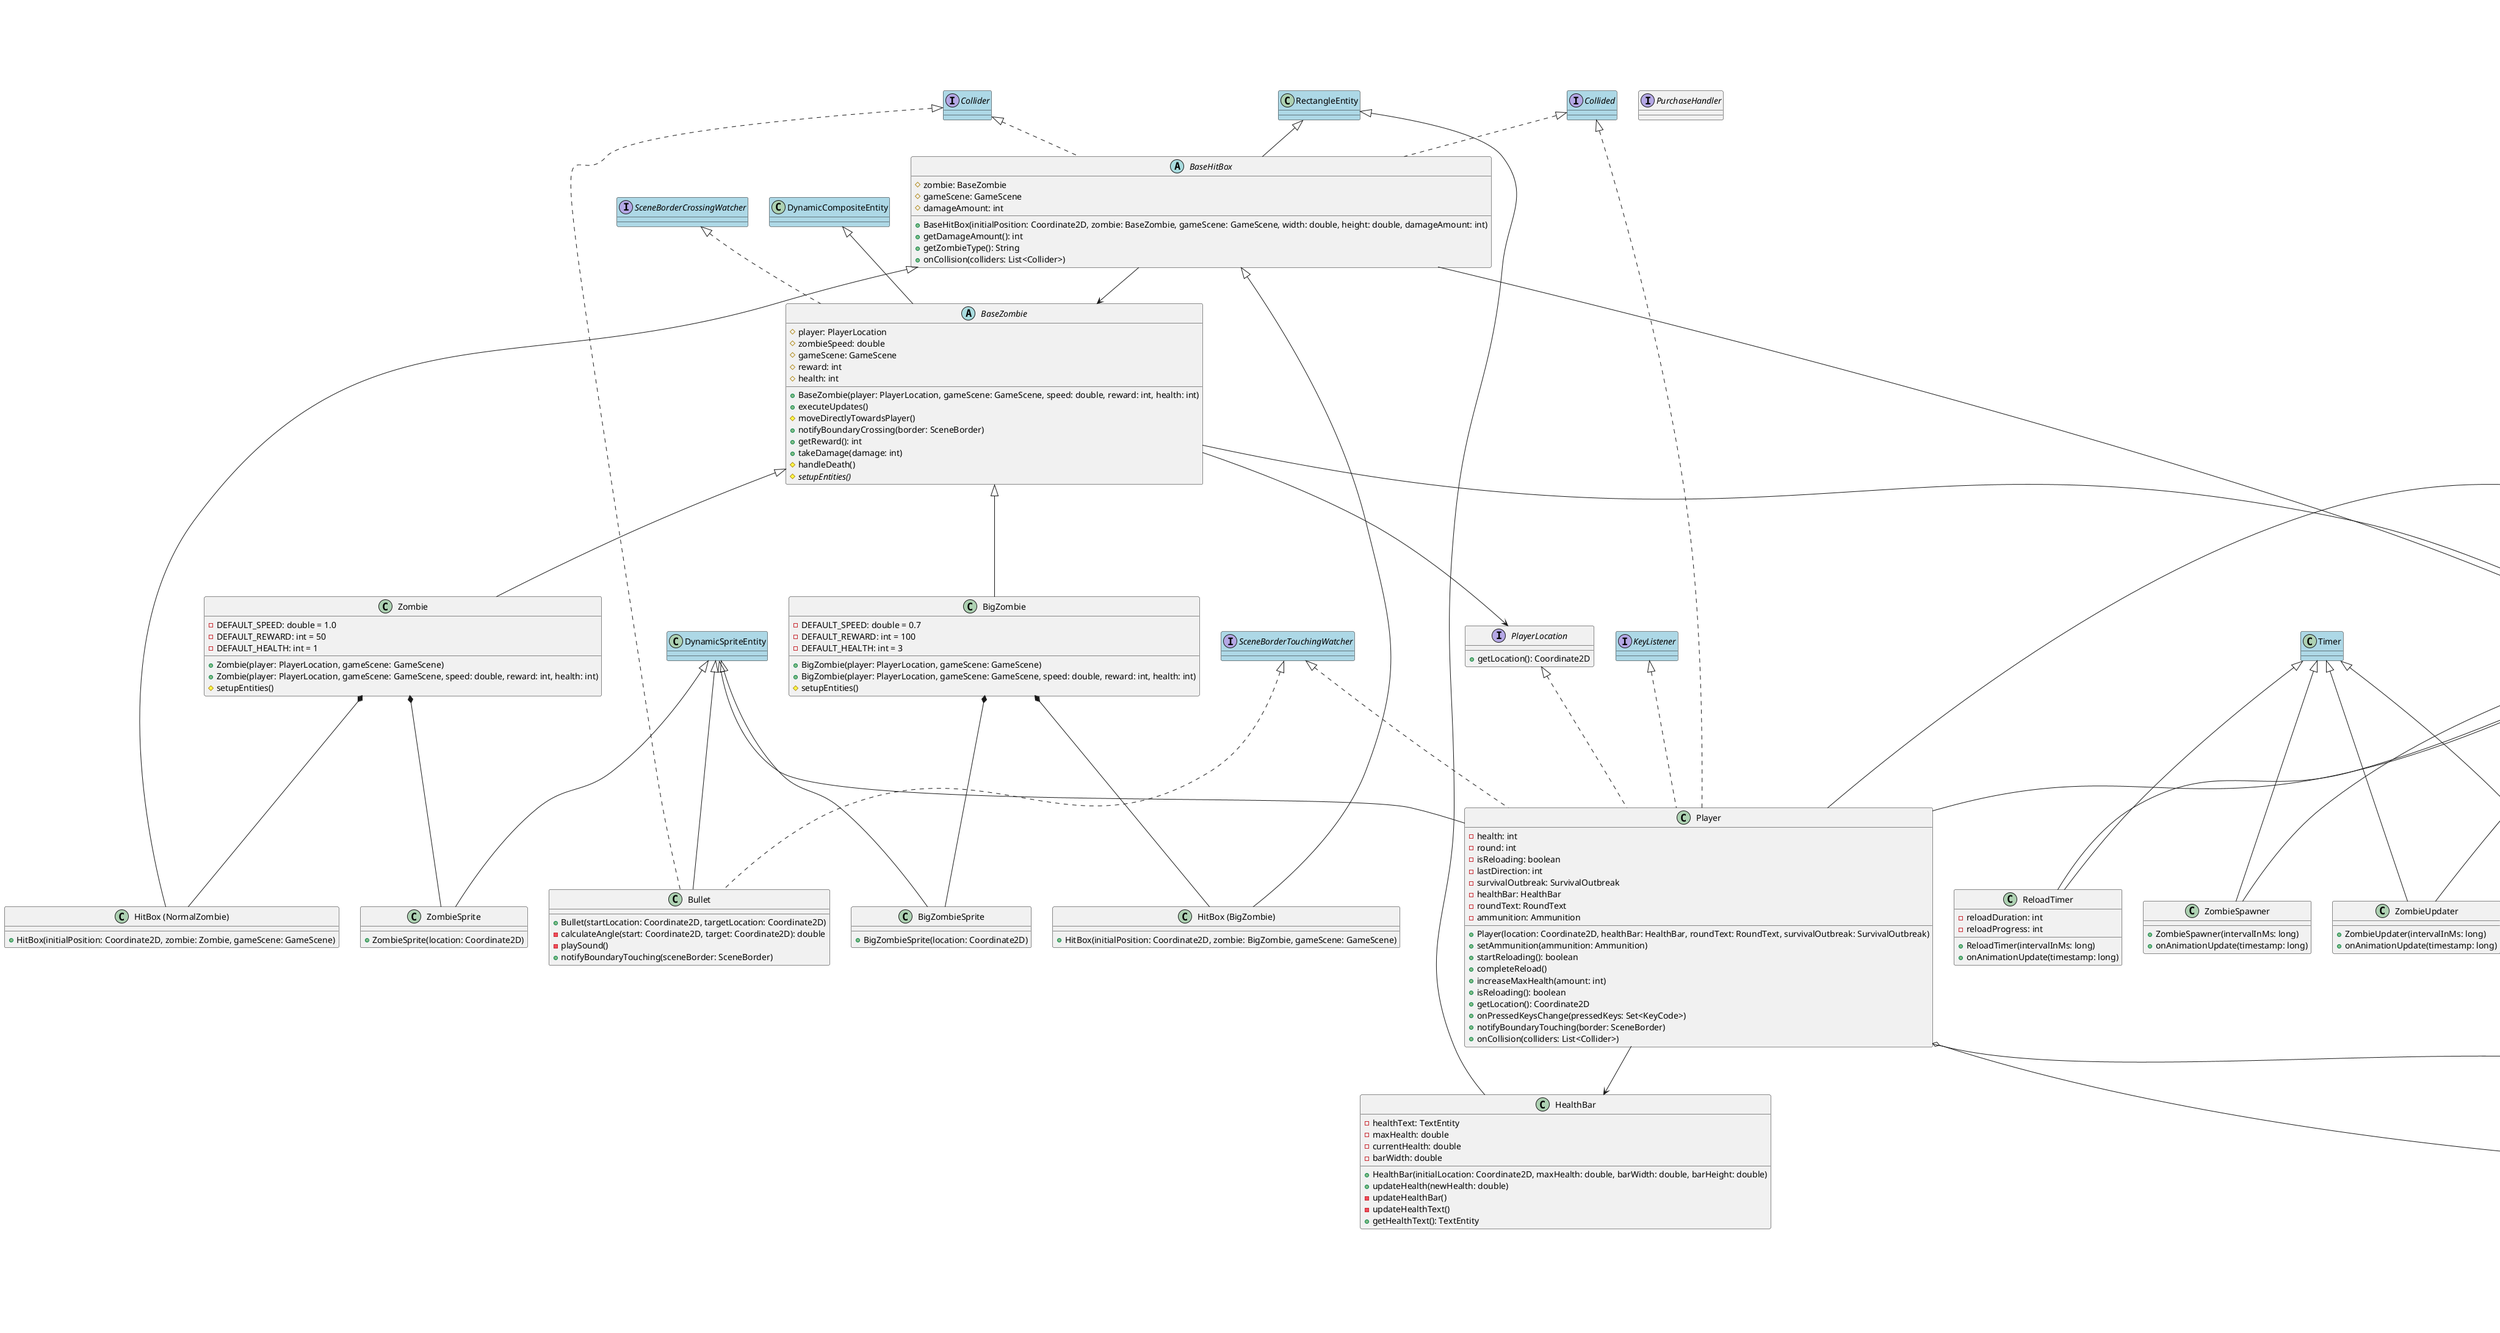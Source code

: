 @startuml Survival Outbreak Game Class Diagram

class YaegerGame #lightblue
class DynamicSpriteEntity #lightblue
class DynamicCompositeEntity #lightblue
class RectangleEntity #lightblue
class TextEntity #lightblue
class Timer #lightblue
class StaticScene #lightblue
class DynamicScene #lightblue
interface KeyListener #lightblue
interface SceneBorderTouchingWatcher #lightblue
interface SceneBorderCrossingWatcher #lightblue
interface Collider #lightblue
interface Collided #lightblue
interface MouseButtonPressedListener #lightblue
interface MouseEnterListener #lightblue
interface MouseExitListener #lightblue
interface TimerContainer #lightblue
interface PurchaseHandler

class SurvivalOutbreak extends YaegerGame {
  +setupGame()
  +setupScenes()
  +setActiveScene(int sceneNumber)
  +quit()
  +main(String[] args)
}

interface PlayerLocation {
  +getLocation(): Coordinate2D
}

class Player extends DynamicSpriteEntity implements KeyListener, SceneBorderTouchingWatcher, Collided, PlayerLocation {
  -health: int
  -round: int
  -isReloading: boolean
  -lastDirection: int
  -survivalOutbreak: SurvivalOutbreak
  -healthBar: HealthBar
  -roundText: RoundText
  -ammunition: Ammunition
  +Player(location: Coordinate2D, healthBar: HealthBar, roundText: RoundText, survivalOutbreak: SurvivalOutbreak)
  +setAmmunition(ammunition: Ammunition)
  +startReloading(): boolean
  +completeReload()
  +increaseMaxHealth(amount: int)
  +isReloading(): boolean
  +getLocation(): Coordinate2D
  +onPressedKeysChange(pressedKeys: Set<KeyCode>)
  +notifyBoundaryTouching(border: SceneBorder)
  +onCollision(colliders: List<Collider>)
}

abstract class BaseZombie extends DynamicCompositeEntity implements SceneBorderCrossingWatcher {
  #player: PlayerLocation
  #zombieSpeed: double
  #gameScene: GameScene
  #reward: int
  #health: int
  +BaseZombie(player: PlayerLocation, gameScene: GameScene, speed: double, reward: int, health: int)
  +executeUpdates()
  #moveDirectlyTowardsPlayer()
  +notifyBoundaryCrossing(border: SceneBorder)
  +getReward(): int
  +takeDamage(damage: int)
  #handleDeath()
  #{abstract} setupEntities()
}

class Zombie extends BaseZombie {
  -DEFAULT_SPEED: double = 1.0
  -DEFAULT_REWARD: int = 50
  -DEFAULT_HEALTH: int = 1
  +Zombie(player: PlayerLocation, gameScene: GameScene)
  +Zombie(player: PlayerLocation, gameScene: GameScene, speed: double, reward: int, health: int)
  #setupEntities()
}

class BigZombie extends BaseZombie {
  -DEFAULT_SPEED: double = 0.7
  -DEFAULT_REWARD: int = 100
  -DEFAULT_HEALTH: int = 3
  +BigZombie(player: PlayerLocation, gameScene: GameScene)
  +BigZombie(player: PlayerLocation, gameScene: GameScene, speed: double, reward: int, health: int)
  #setupEntities()
}

class ZombieSprite extends DynamicSpriteEntity {
  +ZombieSprite(location: Coordinate2D)
}

class BigZombieSprite extends DynamicSpriteEntity {
  +BigZombieSprite(location: Coordinate2D)
}

abstract class BaseHitBox extends RectangleEntity implements Collider, Collided {
  #zombie: BaseZombie
  #gameScene: GameScene
  #damageAmount: int
  +BaseHitBox(initialPosition: Coordinate2D, zombie: BaseZombie, gameScene: GameScene, width: double, height: double, damageAmount: int)
  +getDamageAmount(): int
  +getZombieType(): String
  +onCollision(colliders: List<Collider>)
}

class "HitBox (NormalZombie)" as HitBoxNormal extends BaseHitBox {
  +HitBox(initialPosition: Coordinate2D, zombie: Zombie, gameScene: GameScene)
}

class "HitBox (BigZombie)" as HitBoxBig extends BaseHitBox {
  +HitBox(initialPosition: Coordinate2D, zombie: BigZombie, gameScene: GameScene)
}

class Ammunition {
  -currentAmmo: int
  -maxAmmo: int
  -ammoText: AmmoText
  +Ammunition(startingAmmo: int, maxAmmo: int)
  +setAmmoText(ammoText: AmmoText)
  +increaseMaxAmmo(amount: int)
  +useAmmo(): boolean
  +reload(amount: int)
  +reload()
  +getCurrentAmmo(): int
  +getMaxAmmo(): int
}

class Bullet extends DynamicSpriteEntity implements Collider, SceneBorderTouchingWatcher {
  +Bullet(startLocation: Coordinate2D, targetLocation: Coordinate2D)
  -calculateAngle(start: Coordinate2D, target: Coordinate2D): double
  -playSound()
  +notifyBoundaryTouching(sceneBorder: SceneBorder)
}

class GameScene extends DynamicScene implements TimerContainer, MouseButtonPressedListener {
  -survivalOutbreak: SurvivalOutbreak
  -roundText: RoundText
  -countdownTimer: CountdownTimer
  -player: Player
  -cash: Cash
  -ammunition: Ammunition
  -zombies: ArrayList<BaseZombie>
  -purchaseOptions: PurchaseOption
  +GameScene(survivalOutbreak: SurvivalOutbreak)
  +setupScene()
  +setupEntities()
  +setupTimers()
  +onMouseButtonPressed(button: MouseButton, coordinate: Coordinate2D)
  +removeZombie(zombie: BaseZombie)
  +addCash(amount: int)
  -processPurchase(type: PurchaseType, cost: int)
  -spawnSingleZombie()
  -prepareZombiesForRound()
  -startNextRound()
}

class TitleScene extends StaticScene {
  -survivalOutbreak: SurvivalOutbreak
  +TitleScene(survivalOutbreak: SurvivalOutbreak)
  +setupScene()
  +setupEntities()
}

class EndScene extends StaticScene {
  -survivalOutbreak: SurvivalOutbreak
  +EndScene(survivalOutbreak: SurvivalOutbreak)
  +setupScene()
  +setupEntities()
}

class HealthBar extends RectangleEntity {
  -healthText: TextEntity
  -maxHealth: double
  -currentHealth: double
  -barWidth: double
  +HealthBar(initialLocation: Coordinate2D, maxHealth: double, barWidth: double, barHeight: double)
  +updateHealth(newHealth: double)
  -updateHealthBar()
  -updateHealthText()
  +getHealthText(): TextEntity
}

class RoundText extends TextEntity {
  -round: int
  +RoundText(initialLocation: Coordinate2D)
  +verhoogRonde()
  +volgendeRondeTimer()
  +setRoundText()
  +getRound(): int
}

class AmmoText extends TextEntity {
  +AmmoText(initialLocation: Coordinate2D)
  +update(currentAmmo: int, maxAmmo: int)
}

class Cash {
  -amount: int
  -cashText: CashText
  +Cash(location: Coordinate2D)
  +increase(amount: int)
  +getAmount(): int
  -updateCashText()
  +getCashText(): CashText
}

class "Cash.CashText" as CashText extends TextEntity {
  +CashText(initialLocation: Coordinate2D)
}

class CountdownTimer extends TextEntity {
  -secondsLeft: int
  +CountdownTimer(initialLocation: Coordinate2D, totalSeconds: int)
  +tick()
  +getSecondsLeft(): int
  +reset(seconds: int)
  -updateText()
}

class PurchaseOption extends TextEntity implements MouseButtonPressedListener {
  -purchaseType: PurchaseType
  -purchaseHandler: PurchaseHandler
  +PurchaseOption(location: Coordinate2D, purchaseType: PurchaseType, purchaseHandler: PurchaseHandler)
  +onMouseButtonPressed(mouseButton: MouseButton, coordinate: Coordinate2D)
}

enum PurchaseType {
  HEALTH_UPGRADE("Buy Health Upgrade ($250): +10 Health", 250)
  AMMO_UPGRADE("Buy Ammo Upgrade ($200): +2 Max Ammo", 200)
  +getDisplayText(): String
  +getCost(): int
}

class ZombieUpdater extends Timer {
  +ZombieUpdater(intervalInMs: long)
  +onAnimationUpdate(timestamp: long)
}

class ZombieSpawner extends Timer {
  +ZombieSpawner(intervalInMs: long)
  +onAnimationUpdate(timestamp: long)
}

class RoundManager extends Timer {
  +RoundManager(intervalInMs: long)
  +onAnimationUpdate(timestamp: long)
}

class ReloadTimer extends Timer {
  -reloadDuration: int
  -reloadProgress: int
  +ReloadTimer(intervalInMs: long)
  +onAnimationUpdate(timestamp: long)
}

class StartButton extends TextEntity implements MouseButtonPressedListener, MouseEnterListener, MouseExitListener {
  -survivalOutbreak: SurvivalOutbreak
  +StartButton(survivalOutbreak: SurvivalOutbreak, initialLocation: Coordinate2D)
  +onMouseButtonPressed(mouseButton: MouseButton, coordinate: Coordinate2D)
  +onMouseEntered()
  +onMouseExited()
}

class PlayAgainButton extends TextEntity implements MouseButtonPressedListener, MouseEnterListener, MouseExitListener {
  -survivalOutbreak: SurvivalOutbreak
  +PlayAgainButton(survivalOutbreak: SurvivalOutbreak, initialLocation: Coordinate2D)
  +onMouseButtonPressed(mouseButton: MouseButton, coordinate: Coordinate2D)
  +onMouseEntered()
  +onMouseExited()
}

class QuitButton extends TextEntity implements MouseButtonPressedListener, MouseEnterListener, MouseExitListener {
  -survivalOutbreak: SurvivalOutbreak
  +QuitButton(survivalOutbreak: SurvivalOutbreak, initialLocation: Coordinate2D)
  +onMouseButtonPressed(mouseButton: MouseButton, coordinate: Coordinate2D)
  +onMouseEntered()
  +onMouseExited()
}

class ResumeButton extends TextEntity implements MouseButtonPressedListener, MouseEnterListener, MouseExitListener {
  -survivalOutbreak: SurvivalOutbreak
  +ResumeButton(survivalOutbreak: SurvivalOutbreak, initialLocation: Coordinate2D)
  +onMouseButtonPressed(mouseButton: MouseButton, coordinate: Coordinate2D)
  +onMouseEntered()
  +onMouseExited()
}

Player --> SurvivalOutbreak
Player --> HealthBar
Player --> RoundText
Player o-- Ammunition
Ammunition --> AmmoText

BaseZombie --> PlayerLocation
BaseZombie --> GameScene
BaseHitBox --> BaseZombie
BaseHitBox --> GameScene

SurvivalOutbreak o-- TitleScene
SurvivalOutbreak o-- GameScene
SurvivalOutbreak o-- EndScene

Zombie *-- ZombieSprite
Zombie *-- HitBoxNormal
BigZombie *-- BigZombieSprite
BigZombie *-- HitBoxBig

GameScene o-- Player
GameScene o-- Cash
GameScene o-- Ammunition
GameScene o-- RoundText
GameScene o-- CountdownTimer
GameScene o-- PurchaseOption
GameScene *-- ZombieUpdater
GameScene *-- ZombieSpawner
GameScene *-- RoundManager
GameScene *-- ReloadTimer

Cash *-- CashText

TitleScene -- StartButton
EndScene -- PlayAgainButton
EndScene -- QuitButton

PurchaseOption -- PurchaseType

@enduml